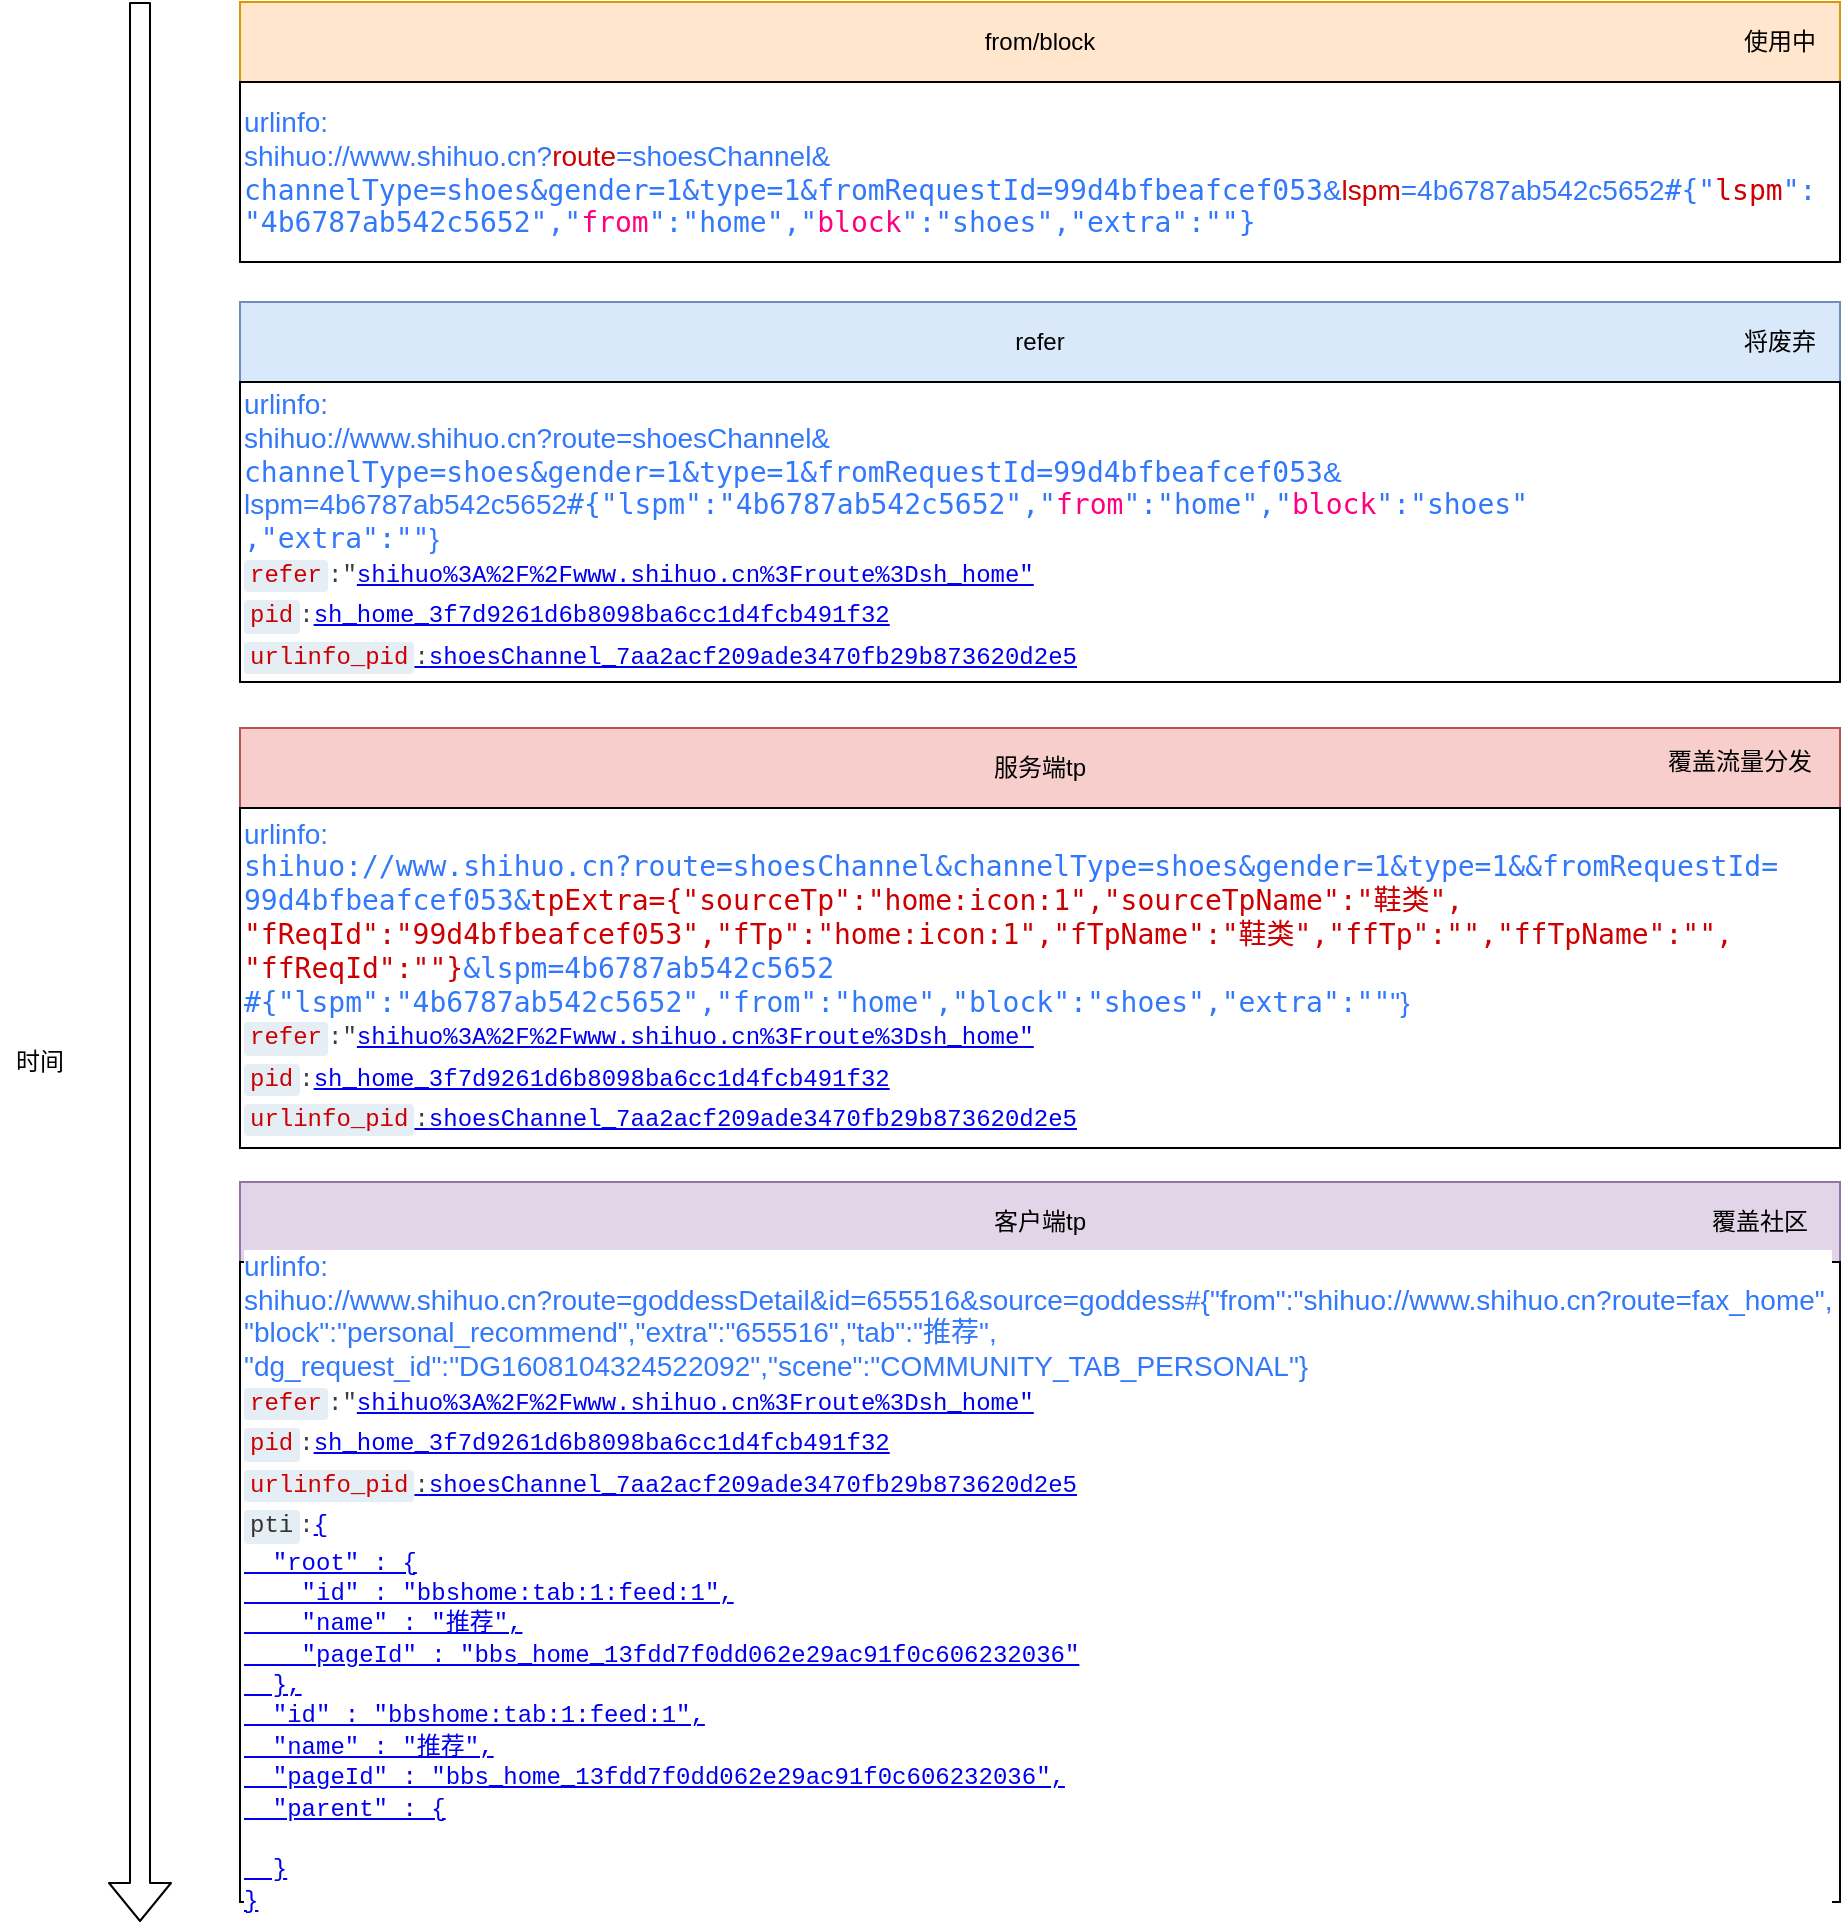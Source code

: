 <mxfile version="14.0.3" type="github">
  <diagram id="xUHhYSMgkNHKWiF-0Hop" name="Page-1">
    <mxGraphModel dx="2253" dy="714" grid="1" gridSize="10" guides="1" tooltips="1" connect="1" arrows="1" fold="1" page="1" pageScale="1" pageWidth="827" pageHeight="1169" math="0" shadow="0">
      <root>
        <mxCell id="0" />
        <mxCell id="1" parent="0" />
        <mxCell id="vlLqHwzeVavDZOC4SfYF-1" value="from/block" style="rounded=0;whiteSpace=wrap;html=1;fillColor=#ffe6cc;strokeColor=#d79b00;" vertex="1" parent="1">
          <mxGeometry x="80" y="90" width="800" height="40" as="geometry" />
        </mxCell>
        <mxCell id="vlLqHwzeVavDZOC4SfYF-2" value="" style="shape=flexArrow;endArrow=classic;html=1;" edge="1" parent="1">
          <mxGeometry width="50" height="50" relative="1" as="geometry">
            <mxPoint x="30" y="90" as="sourcePoint" />
            <mxPoint x="30" y="1050" as="targetPoint" />
          </mxGeometry>
        </mxCell>
        <mxCell id="vlLqHwzeVavDZOC4SfYF-3" value="refer" style="rounded=0;whiteSpace=wrap;html=1;fillColor=#dae8fc;strokeColor=#6c8ebf;" vertex="1" parent="1">
          <mxGeometry x="80" y="240" width="800" height="40" as="geometry" />
        </mxCell>
        <mxCell id="vlLqHwzeVavDZOC4SfYF-4" value="服务端tp" style="rounded=0;whiteSpace=wrap;html=1;fillColor=#f8cecc;strokeColor=#b85450;" vertex="1" parent="1">
          <mxGeometry x="80" y="453" width="800" height="40" as="geometry" />
        </mxCell>
        <mxCell id="vlLqHwzeVavDZOC4SfYF-5" value="时间" style="text;html=1;strokeColor=none;fillColor=none;align=center;verticalAlign=middle;whiteSpace=wrap;rounded=0;" vertex="1" parent="1">
          <mxGeometry x="-40" y="610" width="40" height="20" as="geometry" />
        </mxCell>
        <mxCell id="vlLqHwzeVavDZOC4SfYF-6" value="客户端tp" style="rounded=0;whiteSpace=wrap;html=1;fillColor=#e1d5e7;strokeColor=#9673a6;" vertex="1" parent="1">
          <mxGeometry x="80" y="680" width="800" height="40" as="geometry" />
        </mxCell>
        <mxCell id="vlLqHwzeVavDZOC4SfYF-7" value="&lt;pre style=&quot;box-sizing: border-box ; font-size: 14px ; background-color: rgb(255 , 255 , 255) ; font-family: &amp;#34;pingfang sc&amp;#34; , &amp;#34;microsoft yahei&amp;#34; &amp;#34;important&amp;#34; ; overflow-wrap: break-word ; word-break: break-all ; padding: 0px ; margin-top: 0px ; margin-bottom: 0px ; background-image: none ; border: none ; color: rgb(50 , 120 , 251)&quot;&gt;&lt;span style=&quot;font-family: &amp;#34;helvetica&amp;#34; ; white-space: normal&quot;&gt;urlinfo:&lt;/span&gt;&lt;/pre&gt;&lt;pre style=&quot;box-sizing: border-box ; font-size: 14px ; background-color: rgb(255 , 255 , 255) ; overflow-wrap: break-word ; word-break: break-all ; padding: 0px ; margin-top: 0px ; margin-bottom: 0px ; background-image: none ; border: none&quot;&gt;&lt;span style=&quot;font-family: &amp;#34;helvetica&amp;#34; ; white-space: normal&quot;&gt;&lt;font color=&quot;#3278fb&quot;&gt;shihuo://www.shihuo.cn?&lt;/font&gt;&lt;font color=&quot;#cc0000&quot;&gt;route&lt;/font&gt;&lt;font color=&quot;#3278fb&quot;&gt;=shoesChannel&amp;amp;&lt;/font&gt;&lt;/span&gt;&lt;font color=&quot;#3278fb&quot;&gt;&lt;br&gt;&lt;/font&gt;&lt;/pre&gt;&lt;pre style=&quot;box-sizing: border-box ; font-size: 14px ; background-color: rgb(255 , 255 , 255) ; overflow-wrap: break-word ; word-break: break-all ; padding: 0px ; margin-top: 0px ; margin-bottom: 0px ; background-image: none ; border: none&quot;&gt;&lt;code style=&quot;color: rgb(50 , 120 , 251) ; box-sizing: border-box ; overflow-wrap: break-word ; word-break: break-all ; padding: 0px ; margin: 0px ; background: none ; border: none&quot;&gt;channelType=shoes&amp;amp;gender=1&amp;amp;type=1&lt;/code&gt;&lt;font color=&quot;#3278fb&quot;&gt;&amp;amp;fromRequestId=99d4bfbeafcef053&lt;/font&gt;&lt;span style=&quot;color: rgb(50 , 120 , 251) ; font-family: &amp;#34;helvetica&amp;#34; ; white-space: normal&quot;&gt;&amp;amp;&lt;/span&gt;&lt;span style=&quot;font-family: &amp;#34;helvetica&amp;#34; ; white-space: normal&quot;&gt;&lt;font color=&quot;#cc0000&quot;&gt;lspm&lt;/font&gt;&lt;/span&gt;&lt;span style=&quot;color: rgb(50 , 120 , 251) ; font-family: &amp;#34;helvetica&amp;#34; ; white-space: normal&quot;&gt;=4b6787ab542c5652&lt;/span&gt;&lt;font color=&quot;#3278fb&quot;&gt;#{&quot;&lt;/font&gt;&lt;font color=&quot;#cc0000&quot;&gt;lspm&lt;/font&gt;&lt;font color=&quot;#3278fb&quot;&gt;&quot;:&lt;/font&gt;&lt;/pre&gt;&lt;pre style=&quot;box-sizing: border-box ; font-size: 14px ; background-color: rgb(255 , 255 , 255) ; overflow-wrap: break-word ; word-break: break-all ; padding: 0px ; margin-top: 0px ; margin-bottom: 0px ; background-image: none ; border: none&quot;&gt;&lt;font color=&quot;#3278fb&quot;&gt;&quot;4b6787ab542c5652&quot;,&lt;/font&gt;&lt;code style=&quot;white-space: normal ; box-sizing: border-box ; overflow-wrap: break-word ; word-break: break-all ; padding: 0px ; margin: 0px ; background: none ; border: none&quot;&gt;&lt;font color=&quot;#3278fb&quot;&gt;&quot;&lt;/font&gt;&lt;font color=&quot;#ff0080&quot;&gt;from&lt;/font&gt;&lt;font color=&quot;#3278fb&quot;&gt;&quot;:&quot;home&quot;,&quot;&lt;/font&gt;&lt;font color=&quot;#ff0080&quot;&gt;block&lt;/font&gt;&lt;font color=&quot;#3278fb&quot;&gt;&quot;:&quot;shoes&quot;,&quot;extra&quot;:&quot;&quot;}&lt;/font&gt;&lt;/code&gt;&lt;/pre&gt;" style="rounded=0;whiteSpace=wrap;html=1;align=left;" vertex="1" parent="1">
          <mxGeometry x="80" y="130" width="800" height="90" as="geometry" />
        </mxCell>
        <mxCell id="vlLqHwzeVavDZOC4SfYF-8" value="使用中" style="text;html=1;strokeColor=none;fillColor=none;align=center;verticalAlign=middle;whiteSpace=wrap;rounded=0;" vertex="1" parent="1">
          <mxGeometry x="830" y="100" width="40" height="20" as="geometry" />
        </mxCell>
        <mxCell id="vlLqHwzeVavDZOC4SfYF-9" value="将废弃" style="text;html=1;strokeColor=none;fillColor=none;align=center;verticalAlign=middle;whiteSpace=wrap;rounded=0;" vertex="1" parent="1">
          <mxGeometry x="830" y="250" width="40" height="20" as="geometry" />
        </mxCell>
        <mxCell id="vlLqHwzeVavDZOC4SfYF-12" value="&lt;pre style=&quot;box-sizing: border-box ; font-size: 14px ; background-color: rgb(255 , 255 , 255) ; font-family: &amp;#34;pingfang sc&amp;#34; , &amp;#34;microsoft yahei&amp;#34; &amp;#34;important&amp;#34; ; overflow-wrap: break-word ; word-break: break-all ; padding: 0px ; margin-top: 0px ; margin-bottom: 0px ; background-image: none ; border: none ; color: rgb(50 , 120 , 251)&quot;&gt;&lt;span style=&quot;font-family: &amp;#34;helvetica&amp;#34;&quot;&gt;urlinfo:&lt;/span&gt;&lt;/pre&gt;&lt;pre style=&quot;box-sizing: border-box ; font-size: 14px ; background-color: rgb(255 , 255 , 255) ; font-family: &amp;#34;pingfang sc&amp;#34; , &amp;#34;microsoft yahei&amp;#34; &amp;#34;important&amp;#34; ; overflow-wrap: break-word ; word-break: break-all ; padding: 0px ; margin-top: 0px ; margin-bottom: 0px ; background-image: none ; border: none ; color: rgb(50 , 120 , 251)&quot;&gt;&lt;span style=&quot;font-family: &amp;#34;helvetica&amp;#34;&quot;&gt;shihuo://www.shihuo.cn?route=shoesChannel&amp;amp;&lt;/span&gt;&lt;br&gt;&lt;/pre&gt;&lt;pre style=&quot;box-sizing: border-box ; font-size: 14px ; background-color: rgb(255 , 255 , 255) ; overflow-wrap: break-word ; word-break: break-all ; padding: 0px ; margin-top: 0px ; margin-bottom: 0px ; background-image: none ; border: none&quot;&gt;&lt;code style=&quot;color: rgb(50 , 120 , 251) ; box-sizing: border-box ; overflow-wrap: break-word ; word-break: break-all ; padding: 0px ; margin: 0px ; background: none ; border: none&quot;&gt;channelType=shoes&amp;amp;gender=1&amp;amp;type=1&lt;/code&gt;&lt;font color=&quot;#3278fb&quot;&gt;&amp;amp;fromRequestId=99d4bfbeafcef053&lt;/font&gt;&lt;span style=&quot;color: rgb(50 , 120 , 251) ; font-family: &amp;#34;helvetica&amp;#34;&quot;&gt;&amp;amp;&lt;/span&gt;&lt;/pre&gt;&lt;pre style=&quot;box-sizing: border-box ; font-size: 14px ; background-color: rgb(255 , 255 , 255) ; overflow-wrap: break-word ; word-break: break-all ; padding: 0px ; margin-top: 0px ; margin-bottom: 0px ; background-image: none ; border: none&quot;&gt;&lt;span style=&quot;color: rgb(50 , 120 , 251) ; font-family: &amp;#34;helvetica&amp;#34;&quot;&gt;lspm=4b6787ab542c5652&lt;/span&gt;&lt;font color=&quot;#3278fb&quot;&gt;#{&quot;lspm&quot;:&quot;4b6787ab542c5652&quot;,&lt;/font&gt;&lt;code style=&quot;box-sizing: border-box ; overflow-wrap: break-word ; word-break: break-all ; padding: 0px ; margin: 0px ; background: none ; border: none&quot;&gt;&lt;font color=&quot;#3278fb&quot;&gt;&quot;&lt;/font&gt;&lt;font color=&quot;#ff0080&quot;&gt;from&lt;/font&gt;&lt;font color=&quot;#3278fb&quot;&gt;&quot;:&quot;home&quot;,&quot;&lt;/font&gt;&lt;font color=&quot;#ff0080&quot;&gt;block&lt;/font&gt;&lt;font color=&quot;#3278fb&quot;&gt;&quot;:&quot;shoes&quot;&lt;/font&gt;&lt;/code&gt;&lt;/pre&gt;&lt;pre style=&quot;box-sizing: border-box ; font-size: 14px ; background-color: rgb(255 , 255 , 255) ; overflow-wrap: break-word ; word-break: break-all ; padding: 0px ; margin-top: 0px ; margin-bottom: 0px ; background-image: none ; border: none&quot;&gt;&lt;code style=&quot;box-sizing: border-box ; overflow-wrap: break-word ; word-break: break-all ; padding: 0px ; margin: 0px ; background: none ; border: none&quot;&gt;&lt;font color=&quot;#3278fb&quot;&gt;,&quot;extra&quot;:&quot;&quot;&lt;/font&gt;&lt;font face=&quot;helvetica&quot; style=&quot;color: rgb(50 , 120 , 251)&quot;&gt;}&lt;/font&gt;&lt;/code&gt;&lt;/pre&gt;&lt;pre style=&quot;box-sizing: border-box ; font-size: 14px ; background-color: rgb(255 , 255 , 255) ; overflow-wrap: break-word ; word-break: break-all ; padding: 0px ; margin-top: 0px ; margin-bottom: 0px ; background-image: none ; border: none&quot;&gt;&lt;code style=&quot;box-sizing: border-box ; overflow-wrap: break-word ; word-break: break-all ; padding: 0px ; margin: 0px ; background: none ; border: none&quot;&gt;&lt;div class=&quot;dark-keys-color src-components-LogSearch-BaseSearch-RawLog-OriginMode-__keys__1hDhhL&quot; style=&quot;box-sizing: border-box ; display: inline-flex ; color: rgb(51 , 51 , 51) ; font-size: 12px ; background-color: rgba(0 , 86 , 144 , 0.1) ; border-radius: 2px ; margin: 2px 0px ; font-family: &amp;#34;roboto mono&amp;#34; , &amp;#34;consolas&amp;#34; , &amp;#34;menlo&amp;#34; , &amp;#34;courier&amp;#34; , monospace ; padding: 1px 3px&quot;&gt;&lt;br&gt;&lt;span style=&quot;color: rgb(204 , 0 , 0) ; white-space: normal&quot;&gt;refer&lt;/span&gt;&lt;/div&gt;&lt;span style=&quot;color: rgb(55 , 61 , 65) ; font-family: &amp;#34;roboto mono&amp;#34; , &amp;#34;consolas&amp;#34; , &amp;#34;menlo&amp;#34; , &amp;#34;courier&amp;#34; , monospace ; font-size: 12px&quot;&gt;:&quot;&lt;/span&gt;&lt;span class=&quot;normal-column-cell&quot; style=&quot;box-sizing: border-box ; padding: 0px ; color: rgb(55 , 61 , 65) ; font-family: &amp;#34;roboto mono&amp;#34; , &amp;#34;consolas&amp;#34; , &amp;#34;menlo&amp;#34; , &amp;#34;courier&amp;#34; , monospace ; font-size: 12px&quot;&gt;&lt;span style=&quot;box-sizing: border-box ; padding: 0px&quot;&gt;&lt;a class=&quot;link dark-text&quot; style=&quot;box-sizing: border-box ; background-color: transparent ; cursor: pointer ; padding: 0px ; margin: 0px&quot;&gt;&lt;span class=&quot;&quot; style=&quot;box-sizing: border-box ; padding: 0px&quot;&gt;shihuo%3A%2F%2Fwww.shihuo.cn%3Froute%3Dsh_home&quot;&lt;br&gt;&lt;/span&gt;&lt;/a&gt;&lt;/span&gt;&lt;/span&gt;&lt;div class=&quot;dark-keys-color src-components-LogSearch-BaseSearch-RawLog-OriginMode-__keys__1hDhhL&quot; style=&quot;box-sizing: border-box ; display: inline-flex ; font-size: 12px ; background-color: rgba(0 , 86 , 144 , 0.1) ; border-radius: 2px ; margin: 2px 0px ; font-family: &amp;#34;roboto mono&amp;#34; , &amp;#34;consolas&amp;#34; , &amp;#34;menlo&amp;#34; , &amp;#34;courier&amp;#34; , monospace ; padding: 1px 3px&quot;&gt;&lt;font color=&quot;#cc0000&quot;&gt;pid&lt;/font&gt;&lt;/div&gt;&lt;span style=&quot;color: rgb(55 , 61 , 65) ; font-family: &amp;#34;roboto mono&amp;#34; , &amp;#34;consolas&amp;#34; , &amp;#34;menlo&amp;#34; , &amp;#34;courier&amp;#34; , monospace ; font-size: 12px&quot;&gt;:&lt;/span&gt;&lt;span class=&quot;normal-column-cell&quot; style=&quot;box-sizing: border-box ; padding: 0px ; color: rgb(55 , 61 , 65) ; font-family: &amp;#34;roboto mono&amp;#34; , &amp;#34;consolas&amp;#34; , &amp;#34;menlo&amp;#34; , &amp;#34;courier&amp;#34; , monospace ; font-size: 12px&quot;&gt;&lt;span style=&quot;box-sizing: border-box ; padding: 0px&quot;&gt;&lt;a class=&quot;link dark-text&quot; style=&quot;box-sizing: border-box ; background-color: transparent ; cursor: pointer ; padding: 0px ; margin: 0px&quot;&gt;&lt;span class=&quot;&quot; style=&quot;box-sizing: border-box ; padding: 0px&quot;&gt;sh_home_3f7d9261d6b8098ba6cc1d4fcb491f32&lt;/span&gt;&lt;/a&gt;&lt;/span&gt;&lt;/span&gt;&lt;/code&gt;&lt;/pre&gt;&lt;pre style=&quot;box-sizing: border-box ; font-size: 14px ; background-color: rgb(255 , 255 , 255) ; overflow-wrap: break-word ; word-break: break-all ; padding: 0px ; margin-top: 0px ; margin-bottom: 0px ; background-image: none ; border: none&quot;&gt;&lt;code style=&quot;box-sizing: border-box ; overflow-wrap: break-word ; word-break: break-all ; padding: 0px ; margin: 0px ; background: none ; border: none&quot;&gt;&lt;span class=&quot;normal-column-cell&quot; style=&quot;box-sizing: border-box ; padding: 0px ; font-family: &amp;#34;roboto mono&amp;#34; , &amp;#34;consolas&amp;#34; , &amp;#34;menlo&amp;#34; , &amp;#34;courier&amp;#34; , monospace ; font-size: 12px&quot;&gt;&lt;span style=&quot;box-sizing: border-box ; padding: 0px&quot;&gt;&lt;a class=&quot;link dark-text&quot; style=&quot;box-sizing: border-box ; background-color: transparent ; cursor: pointer ; padding: 0px ; margin: 0px&quot;&gt;&lt;span class=&quot;&quot; style=&quot;box-sizing: border-box ; padding: 0px&quot;&gt;&lt;div class=&quot;dark-keys-color src-components-LogSearch-BaseSearch-RawLog-OriginMode-__keys__1hDhhL&quot; style=&quot;box-sizing: border-box ; display: inline-flex ; background-color: rgba(0 , 86 , 144 , 0.1) ; border-radius: 2px ; margin: 2px 0px ; font-family: &amp;#34;roboto mono&amp;#34; , &amp;#34;consolas&amp;#34; , &amp;#34;menlo&amp;#34; , &amp;#34;courier&amp;#34; , monospace ; padding: 1px 3px&quot;&gt;&lt;font color=&quot;#cc0000&quot;&gt;urlinfo_pid&lt;/font&gt;&lt;/div&gt;&lt;span style=&quot;color: rgb(55 , 61 , 65) ; font-family: &amp;#34;roboto mono&amp;#34; , &amp;#34;consolas&amp;#34; , &amp;#34;menlo&amp;#34; , &amp;#34;courier&amp;#34; , monospace&quot;&gt;:&lt;/span&gt;&lt;span class=&quot;normal-column-cell&quot; style=&quot;color: rgb(55 , 61 , 65) ; box-sizing: border-box ; padding: 0px ; font-family: &amp;#34;roboto mono&amp;#34; , &amp;#34;consolas&amp;#34; , &amp;#34;menlo&amp;#34; , &amp;#34;courier&amp;#34; , monospace&quot;&gt;&lt;span style=&quot;box-sizing: border-box ; padding: 0px&quot;&gt;&lt;/span&gt;&lt;/span&gt;&lt;/span&gt;&lt;/a&gt;&lt;a class=&quot;link dark-text&quot; style=&quot;box-sizing: border-box ; background-color: transparent ; cursor: pointer ; padding: 0px ; margin: 0px&quot;&gt;&lt;span class=&quot;&quot; style=&quot;box-sizing: border-box ; padding: 0px&quot;&gt;shoesChannel_7aa2acf209ade3470fb29b873620d2e5&lt;/span&gt;&lt;/a&gt;&lt;/span&gt;&lt;/span&gt;&lt;br&gt;&lt;/code&gt;&lt;/pre&gt;" style="rounded=0;whiteSpace=wrap;html=1;align=left;" vertex="1" parent="1">
          <mxGeometry x="80" y="280" width="800" height="150" as="geometry" />
        </mxCell>
        <mxCell id="vlLqHwzeVavDZOC4SfYF-13" value="&lt;pre style=&quot;box-sizing: border-box ; font-size: 14px ; background-color: rgb(255 , 255 , 255) ; font-family: &amp;#34;pingfang sc&amp;#34; , &amp;#34;microsoft yahei&amp;#34; &amp;#34;important&amp;#34; ; overflow-wrap: break-word ; word-break: break-all ; padding: 0px ; margin-top: 0px ; margin-bottom: 0px ; background-image: none ; border: none ; color: rgb(50 , 120 , 251)&quot;&gt;&lt;span style=&quot;font-family: &amp;#34;helvetica&amp;#34;&quot;&gt;urlinfo:&lt;/span&gt;&lt;/pre&gt;&lt;pre style=&quot;box-sizing: border-box ; font-size: 14px ; background-color: rgb(255 , 255 , 255) ; overflow-wrap: break-word ; word-break: break-all ; padding: 0px ; margin-top: 0px ; margin-bottom: 0px ; background-image: none ; border: none&quot;&gt;&lt;pre style=&quot;color: rgb(50 , 120 , 251) ; box-sizing: border-box ; overflow-wrap: break-word ; word-break: break-all ; padding: 0px ; margin-top: 0px ; margin-bottom: 0px ; background-image: none ; border: none&quot;&gt;&lt;code style=&quot;box-sizing: border-box ; overflow-wrap: break-word ; word-break: break-all ; padding: 0px ; margin: 0px ; background: none ; border: none&quot;&gt;shihuo://www.shihuo.cn?route=shoesChannel&amp;amp;channelType=shoes&amp;amp;gender=1&amp;amp;type=1&amp;amp;&lt;/code&gt;&amp;amp;fromRequestId=&lt;/pre&gt;&lt;pre style=&quot;box-sizing: border-box ; overflow-wrap: break-word ; word-break: break-all ; padding: 0px ; margin-top: 0px ; margin-bottom: 0px ; background-image: none ; border: none&quot;&gt;&lt;font color=&quot;#3278fb&quot;&gt;99d4bfbeafcef053&amp;amp;&lt;/font&gt;&lt;font color=&quot;#cc0000&quot;&gt;tpExtra={&quot;sourceTp&quot;:&quot;home:icon:1&quot;,&quot;sourceTpName&quot;:&quot;鞋类&quot;,&lt;/font&gt;&lt;/pre&gt;&lt;pre style=&quot;box-sizing: border-box ; overflow-wrap: break-word ; word-break: break-all ; padding: 0px ; margin-top: 0px ; margin-bottom: 0px ; background-image: none ; border: none&quot;&gt;&lt;font color=&quot;#cc0000&quot;&gt;&quot;fReqId&quot;:&quot;99d4bfbeafcef053&quot;,&quot;fTp&quot;:&quot;home:icon:1&quot;,&quot;fTpName&quot;:&quot;鞋类&quot;,&quot;ffTp&quot;:&quot;&quot;,&quot;ffTpName&quot;:&quot;&quot;,&lt;/font&gt;&lt;/pre&gt;&lt;pre style=&quot;box-sizing: border-box ; overflow-wrap: break-word ; word-break: break-all ; padding: 0px ; margin-top: 0px ; margin-bottom: 0px ; background-image: none ; border: none&quot;&gt;&lt;font color=&quot;#cc0000&quot;&gt;&quot;ffReqId&quot;:&quot;&quot;}&lt;/font&gt;&lt;font color=&quot;#3278fb&quot;&gt;&amp;amp;lspm=4b6787ab542c5652&lt;/font&gt;&lt;/pre&gt;&lt;pre style=&quot;color: rgb(50 , 120 , 251) ; box-sizing: border-box ; overflow-wrap: break-word ; word-break: break-all ; padding: 0px ; margin-top: 0px ; margin-bottom: 0px ; background-image: none ; border: none&quot;&gt;&lt;code style=&quot;box-sizing: border-box ; overflow-wrap: break-word ; word-break: break-all ; padding: 0px ; margin: 0px ; background: none ; border: none&quot;&gt;#{&quot;lspm&quot;:&quot;4b6787ab542c5652&quot;,&lt;/code&gt;&lt;code style=&quot;background: none ; white-space: normal ; box-sizing: border-box ; overflow-wrap: break-word ; word-break: break-all ; padding: 0px ; margin: 0px ; border: none&quot;&gt;&quot;from&quot;:&quot;home&quot;,&quot;block&quot;:&quot;shoes&quot;,&quot;extra&quot;:&quot;&quot;&lt;/code&gt;&lt;span style=&quot;font-family: &amp;#34;helvetica&amp;#34; ; white-space: normal&quot;&gt;&quot;}&lt;/span&gt;&lt;/pre&gt;&lt;/pre&gt;&lt;pre style=&quot;box-sizing: border-box ; font-size: 14px ; background-color: rgb(255 , 255 , 255) ; overflow-wrap: break-word ; word-break: break-all ; padding: 0px ; margin-top: 0px ; margin-bottom: 0px ; background-image: none ; border: none&quot;&gt;&lt;code style=&quot;box-sizing: border-box ; overflow-wrap: break-word ; word-break: break-all ; padding: 0px ; margin: 0px ; background: none ; border: none&quot;&gt;&lt;div class=&quot;dark-keys-color src-components-LogSearch-BaseSearch-RawLog-OriginMode-__keys__1hDhhL&quot; style=&quot;box-sizing: border-box ; display: inline-flex ; color: rgb(51 , 51 , 51) ; font-size: 12px ; background-color: rgba(0 , 86 , 144 , 0.1) ; border-radius: 2px ; margin: 2px 0px ; font-family: &amp;#34;roboto mono&amp;#34; , &amp;#34;consolas&amp;#34; , &amp;#34;menlo&amp;#34; , &amp;#34;courier&amp;#34; , monospace ; padding: 1px 3px&quot;&gt;&lt;br&gt;&lt;span style=&quot;color: rgb(204 , 0 , 0)&quot;&gt;refer&lt;/span&gt;&lt;/div&gt;&lt;span style=&quot;color: rgb(55 , 61 , 65) ; font-family: &amp;#34;roboto mono&amp;#34; , &amp;#34;consolas&amp;#34; , &amp;#34;menlo&amp;#34; , &amp;#34;courier&amp;#34; , monospace ; font-size: 12px&quot;&gt;:&quot;&lt;/span&gt;&lt;span class=&quot;normal-column-cell&quot; style=&quot;box-sizing: border-box ; padding: 0px ; color: rgb(55 , 61 , 65) ; font-family: &amp;#34;roboto mono&amp;#34; , &amp;#34;consolas&amp;#34; , &amp;#34;menlo&amp;#34; , &amp;#34;courier&amp;#34; , monospace ; font-size: 12px&quot;&gt;&lt;span style=&quot;box-sizing: border-box ; padding: 0px&quot;&gt;&lt;a class=&quot;link dark-text&quot; style=&quot;box-sizing: border-box ; background-color: transparent ; cursor: pointer ; padding: 0px ; margin: 0px&quot;&gt;&lt;span class=&quot;&quot; style=&quot;box-sizing: border-box ; padding: 0px&quot;&gt;shihuo%3A%2F%2Fwww.shihuo.cn%3Froute%3Dsh_home&quot;&lt;br&gt;&lt;/span&gt;&lt;/a&gt;&lt;/span&gt;&lt;/span&gt;&lt;div class=&quot;dark-keys-color src-components-LogSearch-BaseSearch-RawLog-OriginMode-__keys__1hDhhL&quot; style=&quot;box-sizing: border-box ; display: inline-flex ; font-size: 12px ; background-color: rgba(0 , 86 , 144 , 0.1) ; border-radius: 2px ; margin: 2px 0px ; font-family: &amp;#34;roboto mono&amp;#34; , &amp;#34;consolas&amp;#34; , &amp;#34;menlo&amp;#34; , &amp;#34;courier&amp;#34; , monospace ; padding: 1px 3px&quot;&gt;&lt;font color=&quot;#cc0000&quot;&gt;pid&lt;/font&gt;&lt;/div&gt;&lt;span style=&quot;color: rgb(55 , 61 , 65) ; font-family: &amp;#34;roboto mono&amp;#34; , &amp;#34;consolas&amp;#34; , &amp;#34;menlo&amp;#34; , &amp;#34;courier&amp;#34; , monospace ; font-size: 12px&quot;&gt;:&lt;/span&gt;&lt;span class=&quot;normal-column-cell&quot; style=&quot;box-sizing: border-box ; padding: 0px ; color: rgb(55 , 61 , 65) ; font-family: &amp;#34;roboto mono&amp;#34; , &amp;#34;consolas&amp;#34; , &amp;#34;menlo&amp;#34; , &amp;#34;courier&amp;#34; , monospace ; font-size: 12px&quot;&gt;&lt;span style=&quot;box-sizing: border-box ; padding: 0px&quot;&gt;&lt;a class=&quot;link dark-text&quot; style=&quot;box-sizing: border-box ; background-color: transparent ; cursor: pointer ; padding: 0px ; margin: 0px&quot;&gt;&lt;span class=&quot;&quot; style=&quot;box-sizing: border-box ; padding: 0px&quot;&gt;sh_home_3f7d9261d6b8098ba6cc1d4fcb491f32&lt;/span&gt;&lt;/a&gt;&lt;/span&gt;&lt;/span&gt;&lt;/code&gt;&lt;/pre&gt;&lt;pre style=&quot;box-sizing: border-box ; font-size: 14px ; background-color: rgb(255 , 255 , 255) ; overflow-wrap: break-word ; word-break: break-all ; padding: 0px ; margin-top: 0px ; margin-bottom: 0px ; background-image: none ; border: none&quot;&gt;&lt;code style=&quot;box-sizing: border-box ; overflow-wrap: break-word ; word-break: break-all ; padding: 0px ; margin: 0px ; background: none ; border: none&quot;&gt;&lt;span class=&quot;normal-column-cell&quot; style=&quot;box-sizing: border-box ; padding: 0px ; font-family: &amp;#34;roboto mono&amp;#34; , &amp;#34;consolas&amp;#34; , &amp;#34;menlo&amp;#34; , &amp;#34;courier&amp;#34; , monospace ; font-size: 12px&quot;&gt;&lt;span style=&quot;box-sizing: border-box ; padding: 0px&quot;&gt;&lt;a class=&quot;link dark-text&quot; style=&quot;box-sizing: border-box ; background-color: transparent ; cursor: pointer ; padding: 0px ; margin: 0px&quot;&gt;&lt;span class=&quot;&quot; style=&quot;box-sizing: border-box ; padding: 0px&quot;&gt;&lt;div class=&quot;dark-keys-color src-components-LogSearch-BaseSearch-RawLog-OriginMode-__keys__1hDhhL&quot; style=&quot;box-sizing: border-box ; display: inline-flex ; background-color: rgba(0 , 86 , 144 , 0.1) ; border-radius: 2px ; margin: 2px 0px ; font-family: &amp;#34;roboto mono&amp;#34; , &amp;#34;consolas&amp;#34; , &amp;#34;menlo&amp;#34; , &amp;#34;courier&amp;#34; , monospace ; padding: 1px 3px&quot;&gt;&lt;font color=&quot;#cc0000&quot;&gt;urlinfo_pid&lt;/font&gt;&lt;/div&gt;&lt;span style=&quot;color: rgb(55 , 61 , 65) ; font-family: &amp;#34;roboto mono&amp;#34; , &amp;#34;consolas&amp;#34; , &amp;#34;menlo&amp;#34; , &amp;#34;courier&amp;#34; , monospace&quot;&gt;:&lt;/span&gt;&lt;span class=&quot;normal-column-cell&quot; style=&quot;color: rgb(55 , 61 , 65) ; box-sizing: border-box ; padding: 0px ; font-family: &amp;#34;roboto mono&amp;#34; , &amp;#34;consolas&amp;#34; , &amp;#34;menlo&amp;#34; , &amp;#34;courier&amp;#34; , monospace&quot;&gt;&lt;span style=&quot;box-sizing: border-box ; padding: 0px&quot;&gt;&lt;/span&gt;&lt;/span&gt;&lt;/span&gt;&lt;/a&gt;&lt;a class=&quot;link dark-text&quot; style=&quot;box-sizing: border-box ; background-color: transparent ; cursor: pointer ; padding: 0px ; margin: 0px&quot;&gt;&lt;span class=&quot;&quot; style=&quot;box-sizing: border-box ; padding: 0px&quot;&gt;shoesChannel_7aa2acf209ade3470fb29b873620d2e5&lt;/span&gt;&lt;/a&gt;&lt;/span&gt;&lt;/span&gt;&lt;br&gt;&lt;/code&gt;&lt;/pre&gt;" style="rounded=0;whiteSpace=wrap;html=1;align=left;" vertex="1" parent="1">
          <mxGeometry x="80" y="493" width="800" height="170" as="geometry" />
        </mxCell>
        <mxCell id="vlLqHwzeVavDZOC4SfYF-14" value="&lt;pre style=&quot;font-style: normal ; font-weight: 400 ; letter-spacing: normal ; text-align: left ; text-indent: 0px ; text-transform: none ; word-spacing: 0px ; box-sizing: border-box ; font-size: 14px ; background-color: rgb(255 , 255 , 255) ; overflow-wrap: break-word ; word-break: break-all ; padding: 0px ; margin-top: 0px ; margin-bottom: 0px ; background-image: none ; border: none ; color: rgb(50 , 120 , 251)&quot;&gt;&lt;span style=&quot;font-family: &amp;#34;helvetica&amp;#34;&quot;&gt;urlinfo:&lt;/span&gt;&lt;/pre&gt;&lt;pre style=&quot;text-align: left ; text-indent: 0px ; box-sizing: border-box ; background-color: rgb(255 , 255 , 255) ; overflow-wrap: break-word ; word-break: break-all ; padding: 0px ; margin-top: 0px ; margin-bottom: 0px ; background-image: none ; border: none&quot;&gt;&lt;font color=&quot;#3278fb&quot; face=&quot;helvetica&quot;&gt;&lt;span style=&quot;font-size: 14px&quot;&gt;shihuo://www.shihuo.cn?route=goddessDetail&amp;amp;id=655516&amp;amp;source=goddess#{&quot;from&quot;:&quot;shihuo://www.shihuo.cn?route=fax_home&quot;,&lt;/span&gt;&lt;/font&gt;&lt;/pre&gt;&lt;pre style=&quot;text-align: left ; text-indent: 0px ; box-sizing: border-box ; background-color: rgb(255 , 255 , 255) ; overflow-wrap: break-word ; word-break: break-all ; padding: 0px ; margin-top: 0px ; margin-bottom: 0px ; background-image: none ; border: none&quot;&gt;&lt;font color=&quot;#3278fb&quot; face=&quot;helvetica&quot;&gt;&lt;span style=&quot;font-size: 14px&quot;&gt;&quot;block&quot;:&quot;personal_recommend&quot;,&quot;extra&quot;:&quot;655516&quot;,&quot;tab&quot;:&quot;推荐&quot;,&lt;/span&gt;&lt;/font&gt;&lt;/pre&gt;&lt;pre style=&quot;text-align: left ; text-indent: 0px ; box-sizing: border-box ; background-color: rgb(255 , 255 , 255) ; overflow-wrap: break-word ; word-break: break-all ; padding: 0px ; margin-top: 0px ; margin-bottom: 0px ; background-image: none ; border: none&quot;&gt;&lt;font color=&quot;#3278fb&quot; face=&quot;helvetica&quot;&gt;&lt;span style=&quot;font-size: 14px&quot;&gt;&quot;dg_request_id&quot;:&quot;DG1608104324522092&quot;,&quot;scene&quot;:&quot;COMMUNITY_TAB_PERSONAL&quot;}&lt;br&gt;&lt;/span&gt;&lt;/font&gt;&lt;/pre&gt;&lt;pre style=&quot;color: rgb(0 , 0 , 0) ; font-style: normal ; font-weight: 400 ; letter-spacing: normal ; text-align: left ; text-indent: 0px ; text-transform: none ; word-spacing: 0px ; box-sizing: border-box ; font-size: 14px ; background-color: rgb(255 , 255 , 255) ; overflow-wrap: break-word ; word-break: break-all ; padding: 0px ; margin-top: 0px ; margin-bottom: 0px ; background-image: none ; border: none&quot;&gt;&lt;code style=&quot;box-sizing: border-box ; overflow-wrap: break-word ; word-break: break-all ; padding: 0px ; margin: 0px ; background: none ; border: none&quot;&gt;&lt;div class=&quot;dark-keys-color src-components-LogSearch-BaseSearch-RawLog-OriginMode-__keys__1hDhhL&quot; style=&quot;box-sizing: border-box ; display: inline-flex ; color: rgb(51 , 51 , 51) ; font-size: 12px ; background-color: rgba(0 , 86 , 144 , 0.1) ; border-radius: 2px ; margin: 2px 0px ; font-family: &amp;#34;roboto mono&amp;#34; , &amp;#34;consolas&amp;#34; , &amp;#34;menlo&amp;#34; , &amp;#34;courier&amp;#34; , monospace ; padding: 1px 3px&quot;&gt;&lt;br&gt;&lt;span style=&quot;color: rgb(204 , 0 , 0)&quot;&gt;refer&lt;/span&gt;&lt;/div&gt;&lt;span style=&quot;color: rgb(55 , 61 , 65) ; font-family: &amp;#34;roboto mono&amp;#34; , &amp;#34;consolas&amp;#34; , &amp;#34;menlo&amp;#34; , &amp;#34;courier&amp;#34; , monospace ; font-size: 12px&quot;&gt;:&quot;&lt;/span&gt;&lt;span class=&quot;normal-column-cell&quot; style=&quot;box-sizing: border-box ; padding: 0px ; color: rgb(55 , 61 , 65) ; font-family: &amp;#34;roboto mono&amp;#34; , &amp;#34;consolas&amp;#34; , &amp;#34;menlo&amp;#34; , &amp;#34;courier&amp;#34; , monospace ; font-size: 12px&quot;&gt;&lt;span style=&quot;box-sizing: border-box ; padding: 0px&quot;&gt;&lt;a class=&quot;link dark-text&quot; style=&quot;box-sizing: border-box ; background-color: transparent ; cursor: pointer ; padding: 0px ; margin: 0px&quot;&gt;&lt;span class=&quot;&quot; style=&quot;box-sizing: border-box ; padding: 0px&quot;&gt;shihuo%3A%2F%2Fwww.shihuo.cn%3Froute%3Dsh_home&quot;&lt;br&gt;&lt;/span&gt;&lt;/a&gt;&lt;/span&gt;&lt;/span&gt;&lt;div class=&quot;dark-keys-color src-components-LogSearch-BaseSearch-RawLog-OriginMode-__keys__1hDhhL&quot; style=&quot;box-sizing: border-box ; display: inline-flex ; font-size: 12px ; background-color: rgba(0 , 86 , 144 , 0.1) ; border-radius: 2px ; margin: 2px 0px ; font-family: &amp;#34;roboto mono&amp;#34; , &amp;#34;consolas&amp;#34; , &amp;#34;menlo&amp;#34; , &amp;#34;courier&amp;#34; , monospace ; padding: 1px 3px&quot;&gt;&lt;font color=&quot;#cc0000&quot;&gt;pid&lt;/font&gt;&lt;/div&gt;&lt;span style=&quot;color: rgb(55 , 61 , 65) ; font-family: &amp;#34;roboto mono&amp;#34; , &amp;#34;consolas&amp;#34; , &amp;#34;menlo&amp;#34; , &amp;#34;courier&amp;#34; , monospace ; font-size: 12px&quot;&gt;:&lt;/span&gt;&lt;span class=&quot;normal-column-cell&quot; style=&quot;box-sizing: border-box ; padding: 0px ; color: rgb(55 , 61 , 65) ; font-family: &amp;#34;roboto mono&amp;#34; , &amp;#34;consolas&amp;#34; , &amp;#34;menlo&amp;#34; , &amp;#34;courier&amp;#34; , monospace ; font-size: 12px&quot;&gt;&lt;span style=&quot;box-sizing: border-box ; padding: 0px&quot;&gt;&lt;a class=&quot;link dark-text&quot; style=&quot;box-sizing: border-box ; background-color: transparent ; cursor: pointer ; padding: 0px ; margin: 0px&quot;&gt;&lt;span class=&quot;&quot; style=&quot;box-sizing: border-box ; padding: 0px&quot;&gt;sh_home_3f7d9261d6b8098ba6cc1d4fcb491f32&lt;/span&gt;&lt;/a&gt;&lt;/span&gt;&lt;/span&gt;&lt;/code&gt;&lt;/pre&gt;&lt;pre style=&quot;color: rgb(0 , 0 , 0) ; font-style: normal ; font-weight: 400 ; letter-spacing: normal ; text-align: left ; text-indent: 0px ; text-transform: none ; word-spacing: 0px ; box-sizing: border-box ; font-size: 14px ; background-color: rgb(255 , 255 , 255) ; overflow-wrap: break-word ; word-break: break-all ; padding: 0px ; margin-top: 0px ; margin-bottom: 0px ; background-image: none ; border: none&quot;&gt;&lt;code style=&quot;box-sizing: border-box ; overflow-wrap: break-word ; word-break: break-all ; padding: 0px ; margin: 0px ; background: none ; border: none&quot;&gt;&lt;span class=&quot;normal-column-cell&quot; style=&quot;box-sizing: border-box ; padding: 0px ; font-family: &amp;#34;roboto mono&amp;#34; , &amp;#34;consolas&amp;#34; , &amp;#34;menlo&amp;#34; , &amp;#34;courier&amp;#34; , monospace ; font-size: 12px&quot;&gt;&lt;span style=&quot;box-sizing: border-box ; padding: 0px&quot;&gt;&lt;a class=&quot;link dark-text&quot; style=&quot;box-sizing: border-box ; background-color: transparent ; cursor: pointer ; padding: 0px ; margin: 0px&quot;&gt;&lt;span class=&quot;&quot; style=&quot;box-sizing: border-box ; padding: 0px&quot;&gt;&lt;div class=&quot;dark-keys-color src-components-LogSearch-BaseSearch-RawLog-OriginMode-__keys__1hDhhL&quot; style=&quot;box-sizing: border-box ; display: inline-flex ; background-color: rgba(0 , 86 , 144 , 0.1) ; border-radius: 2px ; margin: 2px 0px ; font-family: &amp;#34;roboto mono&amp;#34; , &amp;#34;consolas&amp;#34; , &amp;#34;menlo&amp;#34; , &amp;#34;courier&amp;#34; , monospace ; padding: 1px 3px&quot;&gt;&lt;font color=&quot;#cc0000&quot;&gt;urlinfo_pid&lt;/font&gt;&lt;/div&gt;&lt;span style=&quot;color: rgb(55 , 61 , 65) ; font-family: &amp;#34;roboto mono&amp;#34; , &amp;#34;consolas&amp;#34; , &amp;#34;menlo&amp;#34; , &amp;#34;courier&amp;#34; , monospace&quot;&gt;:&lt;/span&gt;&lt;span class=&quot;normal-column-cell&quot; style=&quot;color: rgb(55 , 61 , 65) ; box-sizing: border-box ; padding: 0px ; font-family: &amp;#34;roboto mono&amp;#34; , &amp;#34;consolas&amp;#34; , &amp;#34;menlo&amp;#34; , &amp;#34;courier&amp;#34; , monospace&quot;&gt;&lt;span style=&quot;box-sizing: border-box ; padding: 0px&quot;&gt;&lt;/span&gt;&lt;/span&gt;&lt;/span&gt;&lt;/a&gt;&lt;a class=&quot;link dark-text&quot; style=&quot;box-sizing: border-box ; background-color: transparent ; cursor: pointer ; padding: 0px ; margin: 0px&quot;&gt;&lt;span class=&quot;&quot; style=&quot;box-sizing: border-box ; padding: 0px&quot;&gt;shoesChannel_7aa2acf209ade3470fb29b873620d2e5&lt;/span&gt;&lt;/a&gt;&lt;/span&gt;&lt;/span&gt;&lt;/code&gt;&lt;/pre&gt;&lt;pre style=&quot;color: rgb(0 , 0 , 0) ; font-style: normal ; font-weight: 400 ; letter-spacing: normal ; text-align: left ; text-indent: 0px ; text-transform: none ; word-spacing: 0px ; box-sizing: border-box ; background-color: rgb(255 , 255 , 255) ; overflow-wrap: break-word ; word-break: break-all ; padding: 0px ; margin-top: 0px ; margin-bottom: 0px ; background-image: none ; border: none&quot;&gt;&lt;div class=&quot;dark-keys-color src-components-LogSearch-BaseSearch-RawLog-OriginMode-__keys__1hDhhL&quot; style=&quot;box-sizing: border-box ; display: inline-flex ; color: rgb(51 , 51 , 51) ; background-color: rgba(0 , 86 , 144 , 0.1) ; border-radius: 2px ; margin: 2px 0px ; font-family: &amp;#34;roboto mono&amp;#34; , &amp;#34;consolas&amp;#34; , &amp;#34;menlo&amp;#34; , &amp;#34;courier&amp;#34; , monospace ; padding: 1px 3px&quot;&gt;pti&lt;/div&gt;&lt;span style=&quot;color: rgb(55 , 61 , 65) ; font-family: &amp;#34;roboto mono&amp;#34; , &amp;#34;consolas&amp;#34; , &amp;#34;menlo&amp;#34; , &amp;#34;courier&amp;#34; , monospace&quot;&gt;:&lt;/span&gt;&lt;span class=&quot;normal-column-cell&quot; style=&quot;box-sizing: border-box ; padding: 0px ; color: rgb(55 , 61 , 65) ; font-family: &amp;#34;roboto mono&amp;#34; , &amp;#34;consolas&amp;#34; , &amp;#34;menlo&amp;#34; , &amp;#34;courier&amp;#34; , monospace&quot;&gt;&lt;span style=&quot;box-sizing: border-box ; padding: 0px&quot;&gt;&lt;a class=&quot;link dark-text&quot; style=&quot;box-sizing: border-box ; background-color: transparent ; cursor: pointer ; padding: 0px ; margin: 0px&quot;&gt;&lt;span class=&quot;&quot; style=&quot;box-sizing: border-box ; padding: 0px&quot;&gt;{&lt;/span&gt;&lt;/a&gt;&lt;br style=&quot;box-sizing: border-box&quot;&gt;&lt;/span&gt;&lt;span style=&quot;box-sizing: border-box ; padding: 0px&quot;&gt;&lt;a class=&quot;link dark-text&quot; style=&quot;box-sizing: border-box ; background-color: transparent ; cursor: pointer ; padding: 0px ; margin: 0px&quot;&gt;&lt;span class=&quot;&quot; style=&quot;box-sizing: border-box ; padding: 0px&quot;&gt;  &quot;root&quot; : {&lt;/span&gt;&lt;/a&gt;&lt;br style=&quot;box-sizing: border-box&quot;&gt;&lt;/span&gt;&lt;span style=&quot;box-sizing: border-box ; padding: 0px&quot;&gt;&lt;a class=&quot;link dark-text&quot; style=&quot;box-sizing: border-box ; background-color: transparent ; cursor: pointer ; padding: 0px ; margin: 0px&quot;&gt;&lt;span class=&quot;&quot; style=&quot;box-sizing: border-box ; padding: 0px&quot;&gt;    &quot;id&quot; : &quot;bbshome:tab:1:feed:1&quot;,&lt;/span&gt;&lt;/a&gt;&lt;br style=&quot;box-sizing: border-box&quot;&gt;&lt;/span&gt;&lt;span style=&quot;box-sizing: border-box ; padding: 0px&quot;&gt;&lt;a class=&quot;link dark-text&quot; style=&quot;box-sizing: border-box ; background-color: transparent ; cursor: pointer ; padding: 0px ; margin: 0px&quot;&gt;&lt;span class=&quot;&quot; style=&quot;box-sizing: border-box ; padding: 0px&quot;&gt;    &quot;name&quot; : &quot;推荐&quot;,&lt;/span&gt;&lt;/a&gt;&lt;br style=&quot;box-sizing: border-box&quot;&gt;&lt;/span&gt;&lt;span style=&quot;box-sizing: border-box ; padding: 0px&quot;&gt;&lt;a class=&quot;link dark-text&quot; style=&quot;box-sizing: border-box ; background-color: transparent ; cursor: pointer ; padding: 0px ; margin: 0px&quot;&gt;&lt;span class=&quot;&quot; style=&quot;box-sizing: border-box ; padding: 0px&quot;&gt;    &quot;pageId&quot; : &quot;bbs_home_13fdd7f0dd062e29ac91f0c606232036&quot;&lt;/span&gt;&lt;/a&gt;&lt;br style=&quot;box-sizing: border-box&quot;&gt;&lt;/span&gt;&lt;span style=&quot;box-sizing: border-box ; padding: 0px&quot;&gt;&lt;a class=&quot;link dark-text&quot; style=&quot;box-sizing: border-box ; background-color: transparent ; cursor: pointer ; padding: 0px ; margin: 0px&quot;&gt;&lt;span class=&quot;&quot; style=&quot;box-sizing: border-box ; padding: 0px&quot;&gt;  },&lt;/span&gt;&lt;/a&gt;&lt;br style=&quot;box-sizing: border-box&quot;&gt;&lt;/span&gt;&lt;span style=&quot;box-sizing: border-box ; padding: 0px&quot;&gt;&lt;a class=&quot;link dark-text&quot; style=&quot;box-sizing: border-box ; background-color: transparent ; cursor: pointer ; padding: 0px ; margin: 0px&quot;&gt;&lt;span class=&quot;&quot; style=&quot;box-sizing: border-box ; padding: 0px&quot;&gt;  &quot;id&quot; : &quot;bbshome:tab:1:feed:1&quot;,&lt;/span&gt;&lt;/a&gt;&lt;br style=&quot;box-sizing: border-box&quot;&gt;&lt;/span&gt;&lt;span style=&quot;box-sizing: border-box ; padding: 0px&quot;&gt;&lt;a class=&quot;link dark-text&quot; style=&quot;box-sizing: border-box ; background-color: transparent ; cursor: pointer ; padding: 0px ; margin: 0px&quot;&gt;&lt;span class=&quot;&quot; style=&quot;box-sizing: border-box ; padding: 0px&quot;&gt;  &quot;name&quot; : &quot;推荐&quot;,&lt;/span&gt;&lt;/a&gt;&lt;br style=&quot;box-sizing: border-box&quot;&gt;&lt;/span&gt;&lt;span style=&quot;box-sizing: border-box ; padding: 0px&quot;&gt;&lt;a class=&quot;link dark-text&quot; style=&quot;box-sizing: border-box ; background-color: transparent ; cursor: pointer ; padding: 0px ; margin: 0px&quot;&gt;&lt;span class=&quot;&quot; style=&quot;box-sizing: border-box ; padding: 0px&quot;&gt;  &quot;pageId&quot; : &quot;bbs_home_13fdd7f0dd062e29ac91f0c606232036&quot;,&lt;/span&gt;&lt;/a&gt;&lt;br style=&quot;box-sizing: border-box&quot;&gt;&lt;/span&gt;&lt;span style=&quot;box-sizing: border-box ; padding: 0px&quot;&gt;&lt;a class=&quot;link dark-text&quot; style=&quot;box-sizing: border-box ; background-color: transparent ; cursor: pointer ; padding: 0px ; margin: 0px&quot;&gt;&lt;span class=&quot;&quot; style=&quot;box-sizing: border-box ; padding: 0px&quot;&gt;  &quot;parent&quot; : {&lt;/span&gt;&lt;/a&gt;&lt;br style=&quot;box-sizing: border-box&quot;&gt;&lt;/span&gt;&lt;span style=&quot;box-sizing: border-box ; padding: 0px&quot;&gt;&lt;a class=&quot;link dark-text&quot; style=&quot;box-sizing: border-box ; background-color: transparent ; cursor: pointer ; padding: 0px ; margin: 0px&quot;&gt;&lt;span class=&quot;&quot; style=&quot;box-sizing: border-box ; padding: 0px&quot;&gt;&lt;/span&gt;&lt;/a&gt;&lt;br style=&quot;box-sizing: border-box&quot;&gt;&lt;/span&gt;&lt;span style=&quot;box-sizing: border-box ; padding: 0px&quot;&gt;&lt;a class=&quot;link dark-text&quot; style=&quot;box-sizing: border-box ; background-color: transparent ; cursor: pointer ; padding: 0px ; margin: 0px&quot;&gt;&lt;span class=&quot;&quot; style=&quot;box-sizing: border-box ; padding: 0px&quot;&gt;  }&lt;/span&gt;&lt;/a&gt;&lt;br style=&quot;box-sizing: border-box&quot;&gt;&lt;/span&gt;&lt;span style=&quot;box-sizing: border-box ; padding: 0px&quot;&gt;&lt;a class=&quot;link dark-text&quot; style=&quot;box-sizing: border-box ; background-color: transparent ; cursor: pointer ; padding: 0px ; margin: 0px&quot;&gt;&lt;span class=&quot;&quot; style=&quot;box-sizing: border-box ; padding: 0px&quot;&gt;}&lt;/span&gt;&lt;/a&gt;&lt;/span&gt;&lt;/span&gt;&lt;br&gt;&lt;/pre&gt;" style="rounded=0;whiteSpace=wrap;html=1;align=left;" vertex="1" parent="1">
          <mxGeometry x="80" y="720" width="800" height="320" as="geometry" />
        </mxCell>
        <mxCell id="vlLqHwzeVavDZOC4SfYF-18" value="覆盖社区" style="text;html=1;strokeColor=none;fillColor=none;align=center;verticalAlign=middle;whiteSpace=wrap;rounded=0;" vertex="1" parent="1">
          <mxGeometry x="810" y="690" width="60" height="20" as="geometry" />
        </mxCell>
        <mxCell id="vlLqHwzeVavDZOC4SfYF-19" value="覆盖流量分发" style="text;html=1;strokeColor=none;fillColor=none;align=center;verticalAlign=middle;whiteSpace=wrap;rounded=0;" vertex="1" parent="1">
          <mxGeometry x="790" y="460" width="80" height="20" as="geometry" />
        </mxCell>
      </root>
    </mxGraphModel>
  </diagram>
</mxfile>

